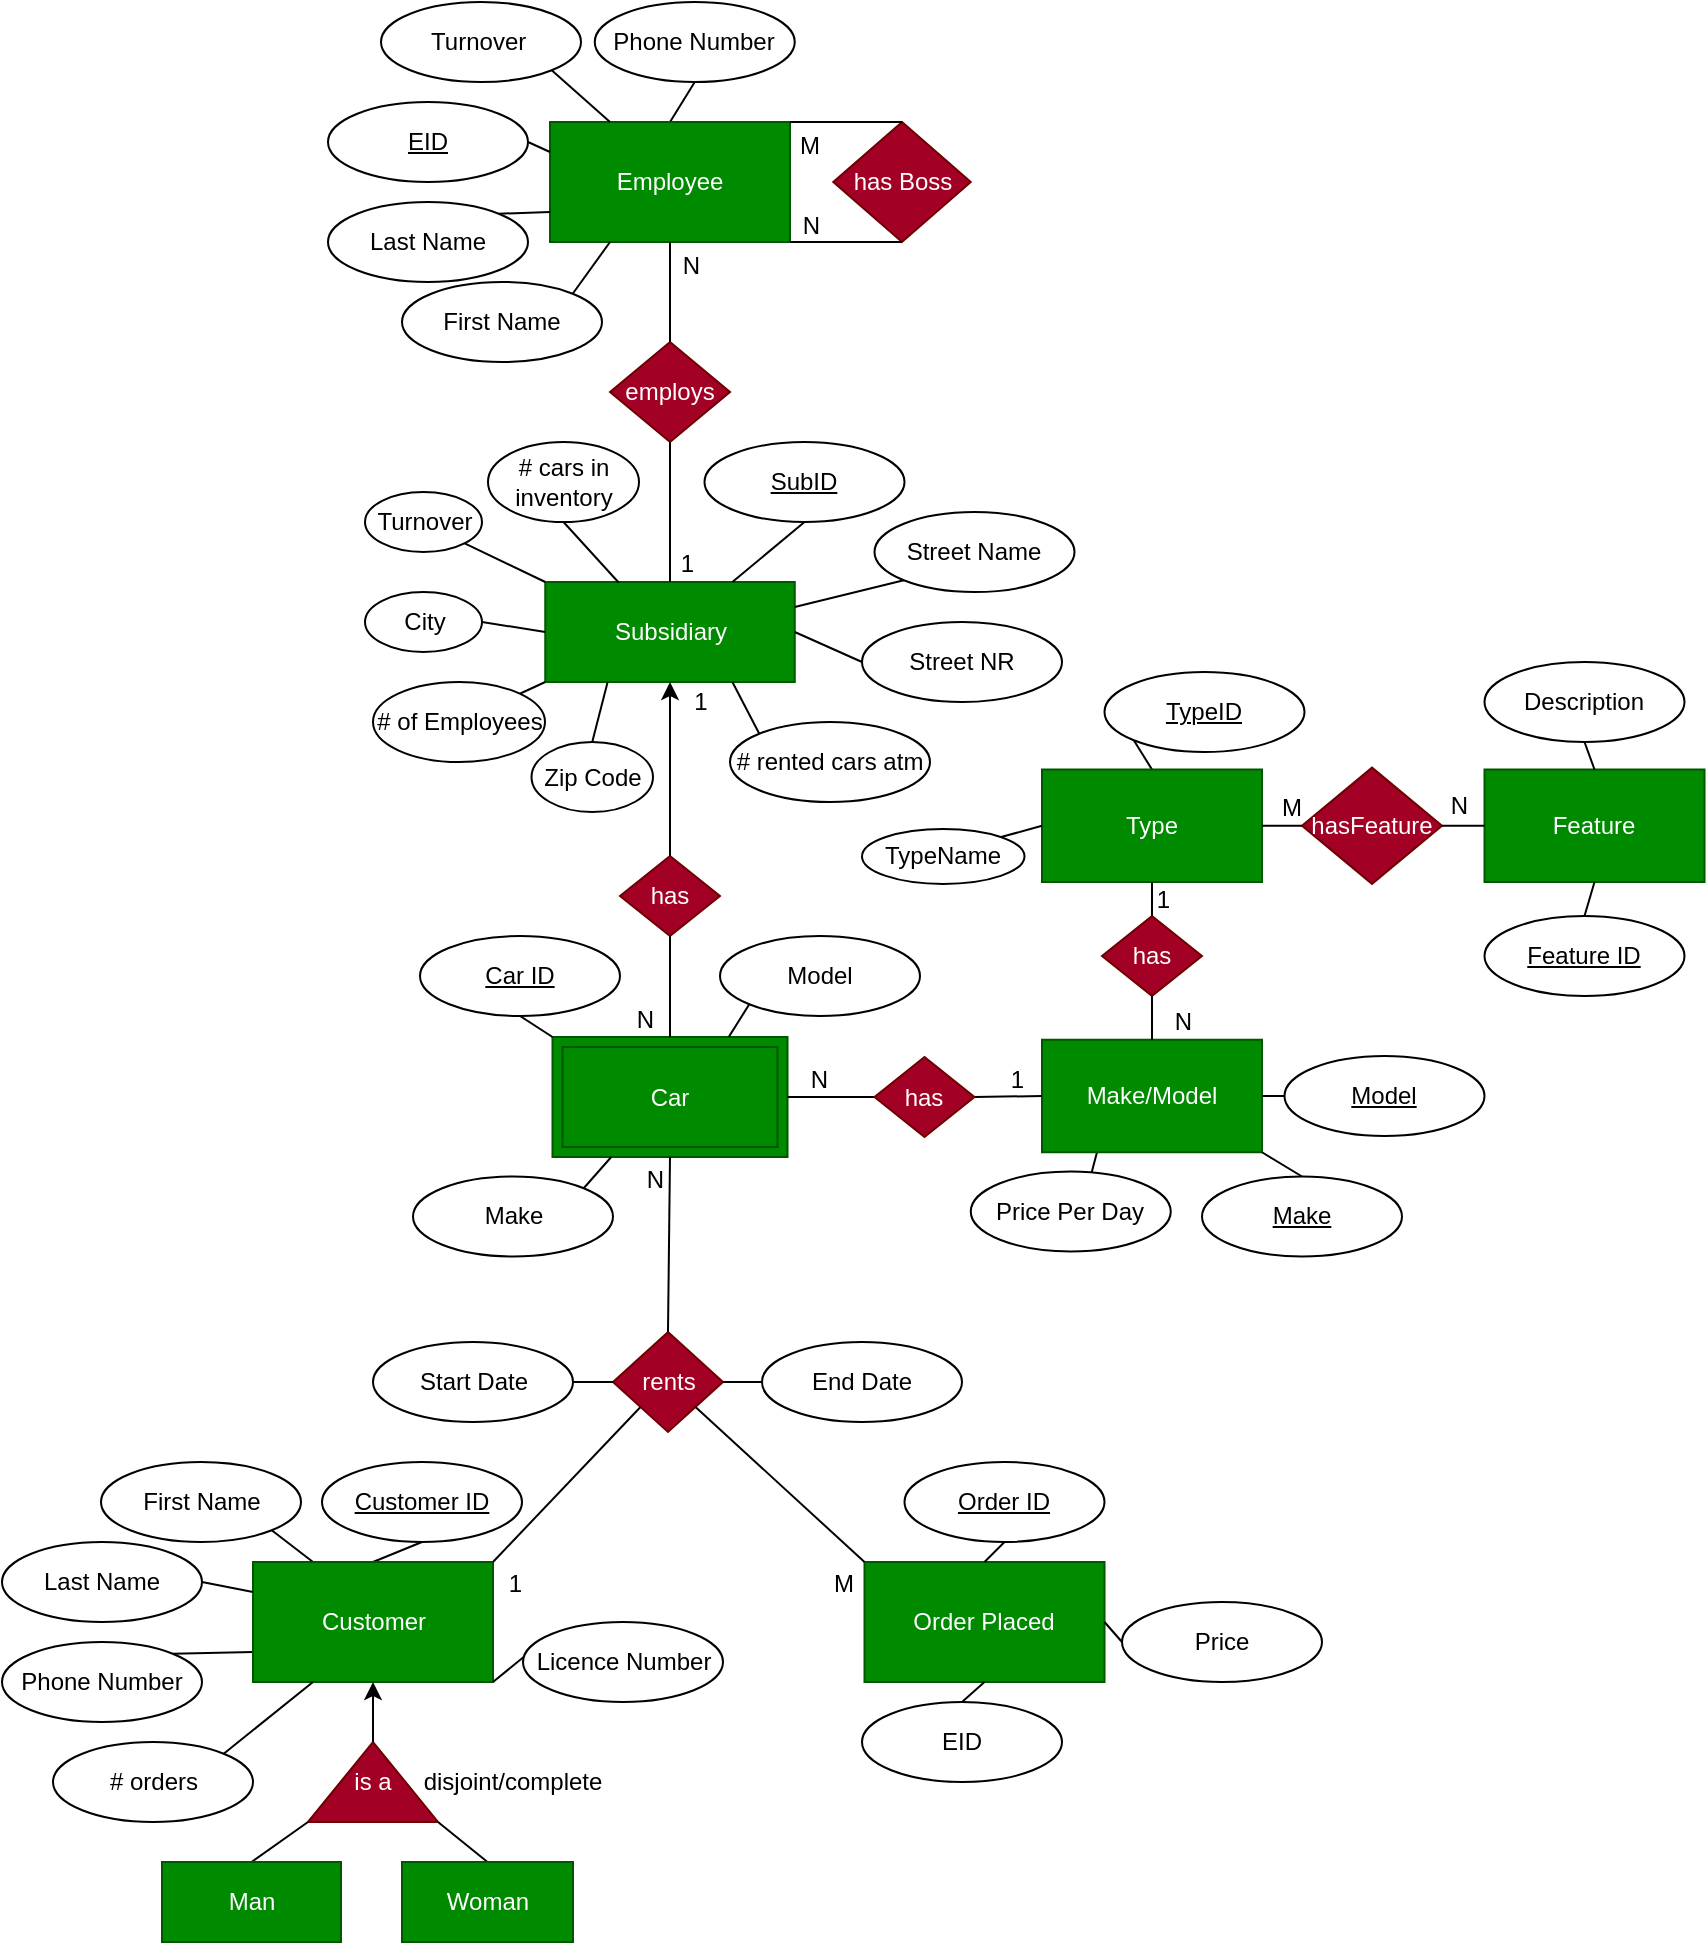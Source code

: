 <mxfile version="13.3.1" type="device"><diagram id="C5RBs43oDa-KdzZeNtuy" name="Page-1"><mxGraphModel dx="1504" dy="1851" grid="1" gridSize="10" guides="1" tooltips="1" connect="1" arrows="1" fold="1" page="1" pageScale="1" pageWidth="827" pageHeight="1169" math="0" shadow="0"><root><mxCell id="WIyWlLk6GJQsqaUBKTNV-0"/><mxCell id="WIyWlLk6GJQsqaUBKTNV-1" parent="WIyWlLk6GJQsqaUBKTNV-0"/><mxCell id="ZeZy98WFaJnEYN0o0Z4T-1" value="Subsidiary" style="rounded=0;whiteSpace=wrap;html=1;fillColor=#008a00;strokeColor=#005700;fontColor=#ffffff;" parent="WIyWlLk6GJQsqaUBKTNV-1" vertex="1"><mxGeometry x="271.63" y="260" width="124.75" height="50" as="geometry"/></mxCell><mxCell id="AAdpdr-cSuqwEGUxfF5O-157" style="edgeStyle=none;orthogonalLoop=1;jettySize=auto;html=1;exitX=0.5;exitY=0;exitDx=0;exitDy=0;entryX=0.5;entryY=1;entryDx=0;entryDy=0;endArrow=none;" parent="WIyWlLk6GJQsqaUBKTNV-1" source="AAdpdr-cSuqwEGUxfF5O-2" target="AAdpdr-cSuqwEGUxfF5O-110" edge="1"><mxGeometry relative="1" as="geometry"/></mxCell><mxCell id="AAdpdr-cSuqwEGUxfF5O-158" style="edgeStyle=none;orthogonalLoop=1;jettySize=auto;html=1;exitX=0.25;exitY=0;exitDx=0;exitDy=0;entryX=1;entryY=1;entryDx=0;entryDy=0;endArrow=none;" parent="WIyWlLk6GJQsqaUBKTNV-1" source="AAdpdr-cSuqwEGUxfF5O-2" target="AAdpdr-cSuqwEGUxfF5O-112" edge="1"><mxGeometry relative="1" as="geometry"/></mxCell><mxCell id="AAdpdr-cSuqwEGUxfF5O-159" style="edgeStyle=none;orthogonalLoop=1;jettySize=auto;html=1;exitX=0;exitY=0.75;exitDx=0;exitDy=0;entryX=1;entryY=0;entryDx=0;entryDy=0;endArrow=none;" parent="WIyWlLk6GJQsqaUBKTNV-1" source="AAdpdr-cSuqwEGUxfF5O-2" target="AAdpdr-cSuqwEGUxfF5O-116" edge="1"><mxGeometry relative="1" as="geometry"/></mxCell><mxCell id="AAdpdr-cSuqwEGUxfF5O-2" value="Customer" style="rounded=0;whiteSpace=wrap;html=1;fillColor=#008a00;strokeColor=#005700;fontColor=#ffffff;" parent="WIyWlLk6GJQsqaUBKTNV-1" vertex="1"><mxGeometry x="125.5" y="750" width="120" height="60" as="geometry"/></mxCell><mxCell id="ZeZy98WFaJnEYN0o0Z4T-8" value="Order Placed" style="rounded=0;whiteSpace=wrap;html=1;fillColor=#008a00;strokeColor=#005700;fontColor=#ffffff;" parent="WIyWlLk6GJQsqaUBKTNV-1" vertex="1"><mxGeometry x="431.25" y="750" width="120" height="60" as="geometry"/></mxCell><mxCell id="AAdpdr-cSuqwEGUxfF5O-20" value="has" style="rhombus;whiteSpace=wrap;html=1;fillColor=#a20025;strokeColor=#6F0000;fontColor=#ffffff;" parent="WIyWlLk6GJQsqaUBKTNV-1" vertex="1"><mxGeometry x="309" y="397" width="50" height="40" as="geometry"/></mxCell><mxCell id="AAdpdr-cSuqwEGUxfF5O-36" value="employs" style="rhombus;whiteSpace=wrap;html=1;fillColor=#a20025;strokeColor=#6F0000;fontColor=#ffffff;" parent="WIyWlLk6GJQsqaUBKTNV-1" vertex="1"><mxGeometry x="304.01" y="140" width="60" height="50" as="geometry"/></mxCell><mxCell id="71KhCk-4JaXcIRN_Fl4j-0" value="has Boss" style="rhombus;whiteSpace=wrap;html=1;fillColor=#a20025;strokeColor=#6F0000;fontColor=#ffffff;" parent="WIyWlLk6GJQsqaUBKTNV-1" vertex="1"><mxGeometry x="415.63" y="30" width="68.75" height="60" as="geometry"/></mxCell><mxCell id="AAdpdr-cSuqwEGUxfF5O-81" style="edgeStyle=none;orthogonalLoop=1;jettySize=auto;html=1;exitX=0.5;exitY=0;exitDx=0;exitDy=0;entryX=0.5;entryY=1;entryDx=0;entryDy=0;endArrow=none;" parent="WIyWlLk6GJQsqaUBKTNV-1" source="AAdpdr-cSuqwEGUxfF5O-39" target="AAdpdr-cSuqwEGUxfF5O-78" edge="1"><mxGeometry relative="1" as="geometry"/></mxCell><mxCell id="AAdpdr-cSuqwEGUxfF5O-39" value="Employee" style="rounded=0;whiteSpace=wrap;html=1;fillColor=#008a00;strokeColor=#005700;fontColor=#ffffff;" parent="WIyWlLk6GJQsqaUBKTNV-1" vertex="1"><mxGeometry x="274.01" y="30" width="120" height="60" as="geometry"/></mxCell><mxCell id="AAdpdr-cSuqwEGUxfF5O-42" value="rents" style="rhombus;whiteSpace=wrap;html=1;fillColor=#a20025;strokeColor=#6F0000;fontColor=#ffffff;" parent="WIyWlLk6GJQsqaUBKTNV-1" vertex="1"><mxGeometry x="305.5" y="635" width="55" height="50" as="geometry"/></mxCell><mxCell id="Ax3XZcoag7GUkhYalJ3f-10" style="edgeStyle=none;orthogonalLoop=1;jettySize=auto;html=1;exitX=0.294;exitY=0.005;exitDx=0;exitDy=0;entryX=0.5;entryY=1;entryDx=0;entryDy=0;endArrow=none;exitPerimeter=0;" parent="WIyWlLk6GJQsqaUBKTNV-1" source="ZeZy98WFaJnEYN0o0Z4T-1" target="Ax3XZcoag7GUkhYalJ3f-3" edge="1"><mxGeometry relative="1" as="geometry"/></mxCell><mxCell id="deLqPWHbXH58e6FZ4sD8-2" style="edgeStyle=none;orthogonalLoop=1;jettySize=auto;html=1;exitX=0.25;exitY=1;exitDx=0;exitDy=0;entryX=0.5;entryY=1;entryDx=0;entryDy=0;endArrow=none;" parent="WIyWlLk6GJQsqaUBKTNV-1" source="zHEKmCkYeKUk-BWcthRz-16" target="deLqPWHbXH58e6FZ4sD8-0" edge="1"><mxGeometry relative="1" as="geometry"/></mxCell><mxCell id="ZeZy98WFaJnEYN0o0Z4T-3" value="Car" style="shape=ext;margin=3;double=1;whiteSpace=wrap;html=1;align=center;fillColor=#008a00;strokeColor=#005700;fontColor=#ffffff;" parent="WIyWlLk6GJQsqaUBKTNV-1" vertex="1"><mxGeometry x="275.25" y="487.5" width="117.5" height="60" as="geometry"/></mxCell><mxCell id="AAdpdr-cSuqwEGUxfF5O-64" value="First Name" style="ellipse;whiteSpace=wrap;html=1;align=center;" parent="WIyWlLk6GJQsqaUBKTNV-1" vertex="1"><mxGeometry x="200" y="110" width="100" height="40" as="geometry"/></mxCell><mxCell id="-uhdaGKeFLwBzAVTWLSf-12" style="edgeStyle=none;orthogonalLoop=1;jettySize=auto;html=1;exitX=1;exitY=0;exitDx=0;exitDy=0;entryX=0;entryY=0.75;entryDx=0;entryDy=0;endArrow=none;" parent="WIyWlLk6GJQsqaUBKTNV-1" source="-uhdaGKeFLwBzAVTWLSf-10" target="AAdpdr-cSuqwEGUxfF5O-39" edge="1"><mxGeometry relative="1" as="geometry"/></mxCell><mxCell id="-uhdaGKeFLwBzAVTWLSf-10" value="Last Name" style="ellipse;whiteSpace=wrap;html=1;align=center;" parent="WIyWlLk6GJQsqaUBKTNV-1" vertex="1"><mxGeometry x="163" y="70" width="100" height="40" as="geometry"/></mxCell><mxCell id="AAdpdr-cSuqwEGUxfF5O-70" value="" style="endArrow=none;html=1;entryX=1;entryY=0;entryDx=0;entryDy=0;exitX=0.25;exitY=1;exitDx=0;exitDy=0;" parent="WIyWlLk6GJQsqaUBKTNV-1" source="AAdpdr-cSuqwEGUxfF5O-39" target="AAdpdr-cSuqwEGUxfF5O-64" edge="1"><mxGeometry width="50" height="50" relative="1" as="geometry"><mxPoint x="330" y="260" as="sourcePoint"/><mxPoint x="380" y="210" as="targetPoint"/></mxGeometry></mxCell><mxCell id="AAdpdr-cSuqwEGUxfF5O-71" value="&lt;u&gt;EID&lt;/u&gt;" style="ellipse;whiteSpace=wrap;html=1;align=center;" parent="WIyWlLk6GJQsqaUBKTNV-1" vertex="1"><mxGeometry x="163" y="20" width="100" height="40" as="geometry"/></mxCell><mxCell id="AAdpdr-cSuqwEGUxfF5O-73" value="" style="endArrow=none;html=1;entryX=1;entryY=0.5;entryDx=0;entryDy=0;exitX=0;exitY=0.25;exitDx=0;exitDy=0;" parent="WIyWlLk6GJQsqaUBKTNV-1" source="AAdpdr-cSuqwEGUxfF5O-39" target="AAdpdr-cSuqwEGUxfF5O-71" edge="1"><mxGeometry width="50" height="50" relative="1" as="geometry"><mxPoint x="330" y="260" as="sourcePoint"/><mxPoint x="380" y="210" as="targetPoint"/></mxGeometry></mxCell><mxCell id="AAdpdr-cSuqwEGUxfF5O-74" value="Turnover&amp;nbsp;" style="ellipse;whiteSpace=wrap;html=1;align=center;" parent="WIyWlLk6GJQsqaUBKTNV-1" vertex="1"><mxGeometry x="189.5" y="-30" width="100" height="40" as="geometry"/></mxCell><mxCell id="AAdpdr-cSuqwEGUxfF5O-75" value="" style="endArrow=none;html=1;exitX=1;exitY=1;exitDx=0;exitDy=0;entryX=0.25;entryY=0;entryDx=0;entryDy=0;" parent="WIyWlLk6GJQsqaUBKTNV-1" source="AAdpdr-cSuqwEGUxfF5O-74" target="AAdpdr-cSuqwEGUxfF5O-39" edge="1"><mxGeometry width="50" height="50" relative="1" as="geometry"><mxPoint x="330" y="260" as="sourcePoint"/><mxPoint x="380" y="210" as="targetPoint"/></mxGeometry></mxCell><mxCell id="AAdpdr-cSuqwEGUxfF5O-78" value="Phone Number" style="ellipse;whiteSpace=wrap;html=1;align=center;" parent="WIyWlLk6GJQsqaUBKTNV-1" vertex="1"><mxGeometry x="296.38" y="-30" width="100" height="40" as="geometry"/></mxCell><mxCell id="Ax3XZcoag7GUkhYalJ3f-16" style="edgeStyle=none;orthogonalLoop=1;jettySize=auto;html=1;exitX=0.5;exitY=1;exitDx=0;exitDy=0;entryX=0.75;entryY=0;entryDx=0;entryDy=0;endArrow=none;" parent="WIyWlLk6GJQsqaUBKTNV-1" source="AAdpdr-cSuqwEGUxfF5O-82" target="ZeZy98WFaJnEYN0o0Z4T-1" edge="1"><mxGeometry relative="1" as="geometry"/></mxCell><mxCell id="AAdpdr-cSuqwEGUxfF5O-82" value="&lt;u&gt;SubID&lt;/u&gt;" style="ellipse;whiteSpace=wrap;html=1;align=center;" parent="WIyWlLk6GJQsqaUBKTNV-1" vertex="1"><mxGeometry x="351.25" y="190" width="100" height="40" as="geometry"/></mxCell><mxCell id="E53wFrfMY5mOCIPN6toa-10" style="edgeStyle=none;orthogonalLoop=1;jettySize=auto;html=1;exitX=0;exitY=1;exitDx=0;exitDy=0;entryX=1;entryY=0.25;entryDx=0;entryDy=0;endArrow=none;" parent="WIyWlLk6GJQsqaUBKTNV-1" source="E53wFrfMY5mOCIPN6toa-0" target="ZeZy98WFaJnEYN0o0Z4T-1" edge="1"><mxGeometry relative="1" as="geometry"/></mxCell><mxCell id="E53wFrfMY5mOCIPN6toa-0" value="Street Name" style="ellipse;whiteSpace=wrap;html=1;align=center;" parent="WIyWlLk6GJQsqaUBKTNV-1" vertex="1"><mxGeometry x="436.25" y="225" width="100" height="40" as="geometry"/></mxCell><mxCell id="E53wFrfMY5mOCIPN6toa-4" value="Zip Code" style="ellipse;whiteSpace=wrap;html=1;align=center;" parent="WIyWlLk6GJQsqaUBKTNV-1" vertex="1"><mxGeometry x="264.75" y="340" width="60.75" height="35" as="geometry"/></mxCell><mxCell id="E53wFrfMY5mOCIPN6toa-11" style="edgeStyle=none;orthogonalLoop=1;jettySize=auto;html=1;exitX=0;exitY=0.5;exitDx=0;exitDy=0;entryX=1;entryY=0.5;entryDx=0;entryDy=0;endArrow=none;" parent="WIyWlLk6GJQsqaUBKTNV-1" source="E53wFrfMY5mOCIPN6toa-2" target="ZeZy98WFaJnEYN0o0Z4T-1" edge="1"><mxGeometry relative="1" as="geometry"/></mxCell><mxCell id="E53wFrfMY5mOCIPN6toa-2" value="Street NR" style="ellipse;whiteSpace=wrap;html=1;align=center;" parent="WIyWlLk6GJQsqaUBKTNV-1" vertex="1"><mxGeometry x="430" y="280" width="100" height="40" as="geometry"/></mxCell><mxCell id="Ax3XZcoag7GUkhYalJ3f-15" style="edgeStyle=none;orthogonalLoop=1;jettySize=auto;html=1;endArrow=none;entryX=0;entryY=1;entryDx=0;entryDy=0;" parent="WIyWlLk6GJQsqaUBKTNV-1" source="AAdpdr-cSuqwEGUxfF5O-84" target="ZeZy98WFaJnEYN0o0Z4T-1" edge="1"><mxGeometry relative="1" as="geometry"><mxPoint x="240" y="300" as="targetPoint"/></mxGeometry></mxCell><mxCell id="AAdpdr-cSuqwEGUxfF5O-84" value="# of Employees" style="ellipse;whiteSpace=wrap;html=1;align=center;" parent="WIyWlLk6GJQsqaUBKTNV-1" vertex="1"><mxGeometry x="185.5" y="310" width="86" height="40" as="geometry"/></mxCell><mxCell id="Ax3XZcoag7GUkhYalJ3f-11" style="edgeStyle=none;orthogonalLoop=1;jettySize=auto;html=1;exitX=1;exitY=1;exitDx=0;exitDy=0;entryX=0;entryY=0;entryDx=0;entryDy=0;endArrow=none;" parent="WIyWlLk6GJQsqaUBKTNV-1" source="AAdpdr-cSuqwEGUxfF5O-86" target="ZeZy98WFaJnEYN0o0Z4T-1" edge="1"><mxGeometry relative="1" as="geometry"/></mxCell><mxCell id="AAdpdr-cSuqwEGUxfF5O-86" value="Turnover" style="ellipse;whiteSpace=wrap;html=1;align=center;" parent="WIyWlLk6GJQsqaUBKTNV-1" vertex="1"><mxGeometry x="181.5" y="215" width="58.5" height="30" as="geometry"/></mxCell><mxCell id="Ax3XZcoag7GUkhYalJ3f-23" style="edgeStyle=none;orthogonalLoop=1;jettySize=auto;html=1;exitX=0.5;exitY=1;exitDx=0;exitDy=0;entryX=0;entryY=0;entryDx=0;entryDy=0;endArrow=none;" parent="WIyWlLk6GJQsqaUBKTNV-1" source="AAdpdr-cSuqwEGUxfF5O-99" target="ZeZy98WFaJnEYN0o0Z4T-3" edge="1"><mxGeometry relative="1" as="geometry"/></mxCell><mxCell id="AAdpdr-cSuqwEGUxfF5O-99" value="&lt;u&gt;Car ID&lt;/u&gt;" style="ellipse;whiteSpace=wrap;html=1;align=center;" parent="WIyWlLk6GJQsqaUBKTNV-1" vertex="1"><mxGeometry x="209" y="437" width="100" height="40" as="geometry"/></mxCell><mxCell id="deLqPWHbXH58e6FZ4sD8-0" value="Price Per Day" style="ellipse;whiteSpace=wrap;html=1;align=center;" parent="WIyWlLk6GJQsqaUBKTNV-1" vertex="1"><mxGeometry x="484.38" y="554.75" width="100" height="40" as="geometry"/></mxCell><mxCell id="AAdpdr-cSuqwEGUxfF5O-110" value="&lt;u&gt;Customer ID&lt;/u&gt;" style="ellipse;whiteSpace=wrap;html=1;align=center;" parent="WIyWlLk6GJQsqaUBKTNV-1" vertex="1"><mxGeometry x="160" y="700" width="100" height="40" as="geometry"/></mxCell><mxCell id="AAdpdr-cSuqwEGUxfF5O-112" value="First Name" style="ellipse;whiteSpace=wrap;html=1;align=center;" parent="WIyWlLk6GJQsqaUBKTNV-1" vertex="1"><mxGeometry x="49.5" y="700" width="100" height="40" as="geometry"/></mxCell><mxCell id="AAdpdr-cSuqwEGUxfF5O-115" style="edgeStyle=none;orthogonalLoop=1;jettySize=auto;html=1;exitX=0;exitY=0;exitDx=0;exitDy=0;entryX=1;entryY=1;entryDx=0;entryDy=0;endArrow=none;" parent="WIyWlLk6GJQsqaUBKTNV-1" source="AAdpdr-cSuqwEGUxfF5O-114" target="AAdpdr-cSuqwEGUxfF5O-2" edge="1"><mxGeometry relative="1" as="geometry"/></mxCell><mxCell id="AAdpdr-cSuqwEGUxfF5O-114" value="Licence Number" style="ellipse;whiteSpace=wrap;html=1;align=center;" parent="WIyWlLk6GJQsqaUBKTNV-1" vertex="1"><mxGeometry x="260.5" y="780" width="100" height="40" as="geometry"/></mxCell><mxCell id="E53wFrfMY5mOCIPN6toa-29" style="edgeStyle=none;orthogonalLoop=1;jettySize=auto;html=1;exitX=1;exitY=0;exitDx=0;exitDy=0;entryX=0.25;entryY=1;entryDx=0;entryDy=0;endArrow=none;" parent="WIyWlLk6GJQsqaUBKTNV-1" source="E53wFrfMY5mOCIPN6toa-27" target="AAdpdr-cSuqwEGUxfF5O-2" edge="1"><mxGeometry relative="1" as="geometry"/></mxCell><mxCell id="E53wFrfMY5mOCIPN6toa-27" value="# orders" style="ellipse;whiteSpace=wrap;html=1;align=center;" parent="WIyWlLk6GJQsqaUBKTNV-1" vertex="1"><mxGeometry x="25.5" y="840" width="100" height="40" as="geometry"/></mxCell><mxCell id="AAdpdr-cSuqwEGUxfF5O-116" value="Phone Number" style="ellipse;whiteSpace=wrap;html=1;align=center;" parent="WIyWlLk6GJQsqaUBKTNV-1" vertex="1"><mxGeometry y="790" width="100" height="40" as="geometry"/></mxCell><mxCell id="9Fc04eAEodecgFM130Sd-13" style="edgeStyle=none;orthogonalLoop=1;jettySize=auto;html=1;exitX=0.5;exitY=1;exitDx=0;exitDy=0;entryX=0.5;entryY=0;entryDx=0;entryDy=0;endArrow=none;" parent="WIyWlLk6GJQsqaUBKTNV-1" source="AAdpdr-cSuqwEGUxfF5O-118" target="ZeZy98WFaJnEYN0o0Z4T-8" edge="1"><mxGeometry relative="1" as="geometry"/></mxCell><mxCell id="AAdpdr-cSuqwEGUxfF5O-118" value="&lt;u&gt;Order ID&lt;/u&gt;" style="ellipse;whiteSpace=wrap;html=1;align=center;" parent="WIyWlLk6GJQsqaUBKTNV-1" vertex="1"><mxGeometry x="451.25" y="700" width="100" height="40" as="geometry"/></mxCell><mxCell id="9Fc04eAEodecgFM130Sd-14" style="edgeStyle=none;orthogonalLoop=1;jettySize=auto;html=1;exitX=0;exitY=0.5;exitDx=0;exitDy=0;entryX=1;entryY=0.5;entryDx=0;entryDy=0;endArrow=none;" parent="WIyWlLk6GJQsqaUBKTNV-1" source="AAdpdr-cSuqwEGUxfF5O-120" target="ZeZy98WFaJnEYN0o0Z4T-8" edge="1"><mxGeometry relative="1" as="geometry"/></mxCell><mxCell id="AAdpdr-cSuqwEGUxfF5O-120" value="Price" style="ellipse;whiteSpace=wrap;html=1;align=center;" parent="WIyWlLk6GJQsqaUBKTNV-1" vertex="1"><mxGeometry x="560" y="770" width="100" height="40" as="geometry"/></mxCell><mxCell id="AAdpdr-cSuqwEGUxfF5O-122" style="edgeStyle=none;orthogonalLoop=1;jettySize=auto;html=1;exitX=1;exitY=0.5;exitDx=0;exitDy=0;endArrow=none;" parent="WIyWlLk6GJQsqaUBKTNV-1" source="AAdpdr-cSuqwEGUxfF5O-118" target="AAdpdr-cSuqwEGUxfF5O-118" edge="1"><mxGeometry relative="1" as="geometry"/></mxCell><mxCell id="AAdpdr-cSuqwEGUxfF5O-128" value="" style="endArrow=none;html=1;rounded=0;entryX=0.5;entryY=1;entryDx=0;entryDy=0;exitX=0.5;exitY=0;exitDx=0;exitDy=0;" parent="WIyWlLk6GJQsqaUBKTNV-1" source="AAdpdr-cSuqwEGUxfF5O-36" target="AAdpdr-cSuqwEGUxfF5O-39" edge="1"><mxGeometry relative="1" as="geometry"><mxPoint x="130" y="380" as="sourcePoint"/><mxPoint x="290" y="380" as="targetPoint"/></mxGeometry></mxCell><mxCell id="AAdpdr-cSuqwEGUxfF5O-129" value="N" style="resizable=0;html=1;align=right;verticalAlign=bottom;" parent="AAdpdr-cSuqwEGUxfF5O-128" connectable="0" vertex="1"><mxGeometry x="1" relative="1" as="geometry"><mxPoint x="14.99" y="20.29" as="offset"/></mxGeometry></mxCell><mxCell id="AAdpdr-cSuqwEGUxfF5O-132" value="" style="endArrow=none;html=1;rounded=0;exitX=0.5;exitY=1;exitDx=0;exitDy=0;entryX=0.5;entryY=0;entryDx=0;entryDy=0;" parent="WIyWlLk6GJQsqaUBKTNV-1" source="AAdpdr-cSuqwEGUxfF5O-36" target="ZeZy98WFaJnEYN0o0Z4T-1" edge="1"><mxGeometry relative="1" as="geometry"><mxPoint x="130" y="310" as="sourcePoint"/><mxPoint x="380" y="310" as="targetPoint"/></mxGeometry></mxCell><mxCell id="AAdpdr-cSuqwEGUxfF5O-133" value="1" style="resizable=0;html=1;align=right;verticalAlign=bottom;" parent="AAdpdr-cSuqwEGUxfF5O-132" connectable="0" vertex="1"><mxGeometry x="1" relative="1" as="geometry"><mxPoint x="12.38" y="-0.29" as="offset"/></mxGeometry></mxCell><mxCell id="AAdpdr-cSuqwEGUxfF5O-136" value="" style="endArrow=none;html=1;rounded=0;entryX=0.5;entryY=0;entryDx=0;entryDy=0;exitX=0.5;exitY=1;exitDx=0;exitDy=0;" parent="WIyWlLk6GJQsqaUBKTNV-1" source="AAdpdr-cSuqwEGUxfF5O-20" target="ZeZy98WFaJnEYN0o0Z4T-3" edge="1"><mxGeometry relative="1" as="geometry"><mxPoint x="130" y="450" as="sourcePoint"/><mxPoint x="290" y="450" as="targetPoint"/></mxGeometry></mxCell><mxCell id="AAdpdr-cSuqwEGUxfF5O-137" value="N" style="resizable=0;html=1;align=right;verticalAlign=bottom;" parent="AAdpdr-cSuqwEGUxfF5O-136" connectable="0" vertex="1"><mxGeometry x="1" relative="1" as="geometry"><mxPoint x="-7.49" y="0.07" as="offset"/></mxGeometry></mxCell><mxCell id="AAdpdr-cSuqwEGUxfF5O-141" value="" style="endArrow=none;html=1;rounded=0;entryX=0;entryY=0;entryDx=0;entryDy=0;exitX=1;exitY=1;exitDx=0;exitDy=0;" parent="WIyWlLk6GJQsqaUBKTNV-1" source="AAdpdr-cSuqwEGUxfF5O-42" target="ZeZy98WFaJnEYN0o0Z4T-8" edge="1"><mxGeometry relative="1" as="geometry"><mxPoint x="130" y="580" as="sourcePoint"/><mxPoint x="290" y="580" as="targetPoint"/></mxGeometry></mxCell><mxCell id="AAdpdr-cSuqwEGUxfF5O-142" value="M" style="resizable=0;html=1;align=right;verticalAlign=bottom;" parent="AAdpdr-cSuqwEGUxfF5O-141" connectable="0" vertex="1"><mxGeometry x="1" relative="1" as="geometry"><mxPoint x="-4.66" y="19.93" as="offset"/></mxGeometry></mxCell><mxCell id="AAdpdr-cSuqwEGUxfF5O-155" value="" style="endArrow=none;html=1;rounded=0;entryX=0.5;entryY=1;entryDx=0;entryDy=0;exitX=0.5;exitY=0;exitDx=0;exitDy=0;" parent="WIyWlLk6GJQsqaUBKTNV-1" source="AAdpdr-cSuqwEGUxfF5O-42" target="ZeZy98WFaJnEYN0o0Z4T-3" edge="1"><mxGeometry relative="1" as="geometry"><mxPoint x="130" y="650" as="sourcePoint"/><mxPoint x="290" y="650" as="targetPoint"/></mxGeometry></mxCell><mxCell id="AAdpdr-cSuqwEGUxfF5O-156" value="N" style="resizable=0;html=1;align=right;verticalAlign=bottom;" parent="AAdpdr-cSuqwEGUxfF5O-155" connectable="0" vertex="1"><mxGeometry x="1" relative="1" as="geometry"><mxPoint x="-2.5" y="20.17" as="offset"/></mxGeometry></mxCell><mxCell id="Cc9f9scUzknSqbjrcZAl-9" style="edgeStyle=none;rounded=0;orthogonalLoop=1;jettySize=auto;html=1;exitX=0.5;exitY=0;exitDx=0;exitDy=0;entryX=0.5;entryY=1;entryDx=0;entryDy=0;endArrow=none;" parent="WIyWlLk6GJQsqaUBKTNV-1" source="Cc9f9scUzknSqbjrcZAl-7" target="ZeZy98WFaJnEYN0o0Z4T-8" edge="1"><mxGeometry relative="1" as="geometry"/></mxCell><mxCell id="Cc9f9scUzknSqbjrcZAl-7" value="EID" style="ellipse;whiteSpace=wrap;html=1;align=center;" parent="WIyWlLk6GJQsqaUBKTNV-1" vertex="1"><mxGeometry x="430" y="820" width="100" height="40" as="geometry"/></mxCell><mxCell id="Ax3XZcoag7GUkhYalJ3f-28" style="edgeStyle=none;orthogonalLoop=1;jettySize=auto;html=1;exitX=1;exitY=0.5;exitDx=0;exitDy=0;endArrow=none;entryX=0;entryY=0.5;entryDx=0;entryDy=0;" parent="WIyWlLk6GJQsqaUBKTNV-1" source="9Fc04eAEodecgFM130Sd-4" target="AAdpdr-cSuqwEGUxfF5O-42" edge="1"><mxGeometry relative="1" as="geometry"><mxPoint x="491" y="690" as="targetPoint"/></mxGeometry></mxCell><mxCell id="9Fc04eAEodecgFM130Sd-4" value="Start Date" style="ellipse;whiteSpace=wrap;html=1;align=center;" parent="WIyWlLk6GJQsqaUBKTNV-1" vertex="1"><mxGeometry x="185.5" y="640" width="100" height="40" as="geometry"/></mxCell><mxCell id="Ax3XZcoag7GUkhYalJ3f-6" style="edgeStyle=none;orthogonalLoop=1;jettySize=auto;html=1;exitX=0.5;exitY=0;exitDx=0;exitDy=0;entryX=0.25;entryY=1;entryDx=0;entryDy=0;endArrow=none;" parent="WIyWlLk6GJQsqaUBKTNV-1" source="E53wFrfMY5mOCIPN6toa-4" target="ZeZy98WFaJnEYN0o0Z4T-1" edge="1"><mxGeometry relative="1" as="geometry"><mxPoint x="280.75" y="385" as="sourcePoint"/></mxGeometry></mxCell><mxCell id="Ax3XZcoag7GUkhYalJ3f-3" value="# cars in inventory" style="ellipse;whiteSpace=wrap;html=1;align=center;" parent="WIyWlLk6GJQsqaUBKTNV-1" vertex="1"><mxGeometry x="243" y="190" width="75.5" height="40" as="geometry"/></mxCell><mxCell id="Ax3XZcoag7GUkhYalJ3f-17" style="edgeStyle=none;orthogonalLoop=1;jettySize=auto;html=1;exitX=1;exitY=0.25;exitDx=0;exitDy=0;endArrow=none;" parent="WIyWlLk6GJQsqaUBKTNV-1" edge="1"><mxGeometry relative="1" as="geometry"><mxPoint x="240" y="502" as="sourcePoint"/><mxPoint x="240" y="502" as="targetPoint"/></mxGeometry></mxCell><mxCell id="71KhCk-4JaXcIRN_Fl4j-3" value="" style="endArrow=none;html=1;rounded=0;entryX=1;entryY=1;entryDx=0;entryDy=0;exitX=0.5;exitY=1;exitDx=0;exitDy=0;" parent="WIyWlLk6GJQsqaUBKTNV-1" source="71KhCk-4JaXcIRN_Fl4j-0" target="AAdpdr-cSuqwEGUxfF5O-39" edge="1"><mxGeometry relative="1" as="geometry"><mxPoint x="410" y="90" as="sourcePoint"/><mxPoint x="570" y="90" as="targetPoint"/></mxGeometry></mxCell><mxCell id="71KhCk-4JaXcIRN_Fl4j-4" value="N" style="resizable=0;html=1;align=right;verticalAlign=bottom;" parent="71KhCk-4JaXcIRN_Fl4j-3" connectable="0" vertex="1"><mxGeometry x="1" relative="1" as="geometry"><mxPoint x="15" as="offset"/></mxGeometry></mxCell><mxCell id="71KhCk-4JaXcIRN_Fl4j-5" value="" style="endArrow=none;html=1;rounded=0;exitX=0.5;exitY=0;exitDx=0;exitDy=0;entryX=1;entryY=0;entryDx=0;entryDy=0;" parent="WIyWlLk6GJQsqaUBKTNV-1" source="71KhCk-4JaXcIRN_Fl4j-0" target="AAdpdr-cSuqwEGUxfF5O-39" edge="1"><mxGeometry relative="1" as="geometry"><mxPoint x="240" y="260" as="sourcePoint"/><mxPoint x="400" y="260" as="targetPoint"/></mxGeometry></mxCell><mxCell id="71KhCk-4JaXcIRN_Fl4j-6" value="M" style="resizable=0;html=1;align=right;verticalAlign=bottom;" parent="71KhCk-4JaXcIRN_Fl4j-5" connectable="0" vertex="1"><mxGeometry x="1" relative="1" as="geometry"><mxPoint x="15.29" y="20.01" as="offset"/></mxGeometry></mxCell><mxCell id="Cc9f9scUzknSqbjrcZAl-0" value="" style="endArrow=classic;html=1;entryX=0.5;entryY=1;entryDx=0;entryDy=0;exitX=0.5;exitY=0;exitDx=0;exitDy=0;" parent="WIyWlLk6GJQsqaUBKTNV-1" source="AAdpdr-cSuqwEGUxfF5O-20" target="ZeZy98WFaJnEYN0o0Z4T-1" edge="1"><mxGeometry width="50" height="50" relative="1" as="geometry"><mxPoint x="400" y="530" as="sourcePoint"/><mxPoint x="450" y="480" as="targetPoint"/></mxGeometry></mxCell><mxCell id="Cc9f9scUzknSqbjrcZAl-1" value="1" style="text;html=1;align=center;verticalAlign=middle;resizable=0;points=[];autosize=1;" parent="WIyWlLk6GJQsqaUBKTNV-1" vertex="1"><mxGeometry x="339" y="310" width="20" height="20" as="geometry"/></mxCell><mxCell id="Cc9f9scUzknSqbjrcZAl-3" value="" style="endArrow=none;html=1;rounded=0;entryX=1;entryY=0;entryDx=0;entryDy=0;exitX=0;exitY=1;exitDx=0;exitDy=0;" parent="WIyWlLk6GJQsqaUBKTNV-1" source="AAdpdr-cSuqwEGUxfF5O-42" target="AAdpdr-cSuqwEGUxfF5O-2" edge="1"><mxGeometry relative="1" as="geometry"><mxPoint x="350" y="610" as="sourcePoint"/><mxPoint x="510" y="610" as="targetPoint"/></mxGeometry></mxCell><mxCell id="Cc9f9scUzknSqbjrcZAl-4" value="1" style="resizable=0;html=1;align=right;verticalAlign=bottom;" parent="Cc9f9scUzknSqbjrcZAl-3" connectable="0" vertex="1"><mxGeometry x="1" relative="1" as="geometry"><mxPoint x="14.61" y="19.88" as="offset"/></mxGeometry></mxCell><mxCell id="-uhdaGKeFLwBzAVTWLSf-2" style="edgeStyle=none;orthogonalLoop=1;jettySize=auto;html=1;exitX=0;exitY=0.5;exitDx=0;exitDy=0;endArrow=none;entryX=1;entryY=0.5;entryDx=0;entryDy=0;" parent="WIyWlLk6GJQsqaUBKTNV-1" source="-uhdaGKeFLwBzAVTWLSf-0" target="AAdpdr-cSuqwEGUxfF5O-42" edge="1"><mxGeometry relative="1" as="geometry"><mxPoint x="510" y="680" as="targetPoint"/></mxGeometry></mxCell><mxCell id="-uhdaGKeFLwBzAVTWLSf-0" value="End Date" style="ellipse;whiteSpace=wrap;html=1;align=center;" parent="WIyWlLk6GJQsqaUBKTNV-1" vertex="1"><mxGeometry x="380" y="640" width="100" height="40" as="geometry"/></mxCell><mxCell id="-uhdaGKeFLwBzAVTWLSf-4" style="edgeStyle=none;orthogonalLoop=1;jettySize=auto;html=1;exitX=1;exitY=0.5;exitDx=0;exitDy=0;entryX=0;entryY=0.25;entryDx=0;entryDy=0;endArrow=none;" parent="WIyWlLk6GJQsqaUBKTNV-1" source="-uhdaGKeFLwBzAVTWLSf-3" target="AAdpdr-cSuqwEGUxfF5O-2" edge="1"><mxGeometry relative="1" as="geometry"/></mxCell><mxCell id="-uhdaGKeFLwBzAVTWLSf-3" value="Last Name" style="ellipse;whiteSpace=wrap;html=1;align=center;" parent="WIyWlLk6GJQsqaUBKTNV-1" vertex="1"><mxGeometry y="740" width="100" height="40" as="geometry"/></mxCell><mxCell id="zHEKmCkYeKUk-BWcthRz-16" value="Make/Model" style="rounded=0;whiteSpace=wrap;html=1;fillColor=#008a00;strokeColor=#005700;fontColor=#ffffff;" parent="WIyWlLk6GJQsqaUBKTNV-1" vertex="1"><mxGeometry x="520" y="488.87" width="110" height="56.25" as="geometry"/></mxCell><mxCell id="zHEKmCkYeKUk-BWcthRz-17" value="" style="endArrow=none;html=1;rounded=0;exitX=0;exitY=0.5;exitDx=0;exitDy=0;entryX=1;entryY=0.5;entryDx=0;entryDy=0;" parent="WIyWlLk6GJQsqaUBKTNV-1" source="aArTXoSV7KAo6xXVMUD6-6" target="ZeZy98WFaJnEYN0o0Z4T-3" edge="1"><mxGeometry relative="1" as="geometry"><mxPoint x="430" y="517" as="sourcePoint"/><mxPoint x="-110" y="527.505" as="targetPoint"/></mxGeometry></mxCell><mxCell id="zHEKmCkYeKUk-BWcthRz-18" value="N" style="resizable=0;html=1;align=right;verticalAlign=bottom;" parent="zHEKmCkYeKUk-BWcthRz-17" connectable="0" vertex="1"><mxGeometry x="1" relative="1" as="geometry"><mxPoint x="20.64" y="-0.5" as="offset"/></mxGeometry></mxCell><mxCell id="zHEKmCkYeKUk-BWcthRz-19" value="" style="endArrow=none;html=1;rounded=0;exitX=1;exitY=0.5;exitDx=0;exitDy=0;entryX=0;entryY=0.5;entryDx=0;entryDy=0;" parent="WIyWlLk6GJQsqaUBKTNV-1" source="aArTXoSV7KAo6xXVMUD6-6" target="zHEKmCkYeKUk-BWcthRz-16" edge="1"><mxGeometry relative="1" as="geometry"><mxPoint x="520" y="517" as="sourcePoint"/><mxPoint x="46.5" y="457" as="targetPoint"/></mxGeometry></mxCell><mxCell id="zHEKmCkYeKUk-BWcthRz-20" value="1" style="resizable=0;html=1;align=right;verticalAlign=bottom;" parent="zHEKmCkYeKUk-BWcthRz-19" connectable="0" vertex="1"><mxGeometry x="1" relative="1" as="geometry"><mxPoint x="-8.75" y="0.5" as="offset"/></mxGeometry></mxCell><mxCell id="zHEKmCkYeKUk-BWcthRz-24" value="" style="edgeStyle=none;rounded=0;orthogonalLoop=1;jettySize=auto;html=1;endArrow=none;" parent="WIyWlLk6GJQsqaUBKTNV-1" source="zHEKmCkYeKUk-BWcthRz-22" target="zHEKmCkYeKUk-BWcthRz-16" edge="1"><mxGeometry relative="1" as="geometry"/></mxCell><mxCell id="zHEKmCkYeKUk-BWcthRz-22" value="&lt;u&gt;Model&lt;/u&gt;" style="ellipse;whiteSpace=wrap;html=1;align=center;" parent="WIyWlLk6GJQsqaUBKTNV-1" vertex="1"><mxGeometry x="641.25" y="497" width="100" height="40" as="geometry"/></mxCell><mxCell id="zHEKmCkYeKUk-BWcthRz-27" style="edgeStyle=none;rounded=0;orthogonalLoop=1;jettySize=auto;html=1;exitX=0.5;exitY=0;exitDx=0;exitDy=0;entryX=1;entryY=1;entryDx=0;entryDy=0;endArrow=none;" parent="WIyWlLk6GJQsqaUBKTNV-1" source="zHEKmCkYeKUk-BWcthRz-23" target="zHEKmCkYeKUk-BWcthRz-16" edge="1"><mxGeometry relative="1" as="geometry"/></mxCell><mxCell id="zHEKmCkYeKUk-BWcthRz-23" value="&lt;u&gt;Make&lt;/u&gt;" style="ellipse;whiteSpace=wrap;html=1;align=center;" parent="WIyWlLk6GJQsqaUBKTNV-1" vertex="1"><mxGeometry x="600" y="557.25" width="100" height="40" as="geometry"/></mxCell><mxCell id="aArTXoSV7KAo6xXVMUD6-4" style="edgeStyle=none;orthogonalLoop=1;jettySize=auto;html=1;exitX=0;exitY=1;exitDx=0;exitDy=0;entryX=0.75;entryY=0;entryDx=0;entryDy=0;endArrow=none;" parent="WIyWlLk6GJQsqaUBKTNV-1" source="aArTXoSV7KAo6xXVMUD6-1" target="ZeZy98WFaJnEYN0o0Z4T-3" edge="1"><mxGeometry relative="1" as="geometry"/></mxCell><mxCell id="aArTXoSV7KAo6xXVMUD6-1" value="Model" style="ellipse;whiteSpace=wrap;html=1;align=center;" parent="WIyWlLk6GJQsqaUBKTNV-1" vertex="1"><mxGeometry x="359" y="437" width="100" height="40" as="geometry"/></mxCell><mxCell id="aArTXoSV7KAo6xXVMUD6-5" style="edgeStyle=none;orthogonalLoop=1;jettySize=auto;html=1;exitX=1;exitY=0;exitDx=0;exitDy=0;entryX=0.25;entryY=1;entryDx=0;entryDy=0;endArrow=none;" parent="WIyWlLk6GJQsqaUBKTNV-1" source="aArTXoSV7KAo6xXVMUD6-2" target="ZeZy98WFaJnEYN0o0Z4T-3" edge="1"><mxGeometry relative="1" as="geometry"/></mxCell><mxCell id="aArTXoSV7KAo6xXVMUD6-2" value="Make" style="ellipse;whiteSpace=wrap;html=1;align=center;" parent="WIyWlLk6GJQsqaUBKTNV-1" vertex="1"><mxGeometry x="205.5" y="557.25" width="100" height="40" as="geometry"/></mxCell><mxCell id="aArTXoSV7KAo6xXVMUD6-3" style="edgeStyle=orthogonalEdgeStyle;rounded=0;orthogonalLoop=1;jettySize=auto;html=1;exitX=0.5;exitY=1;exitDx=0;exitDy=0;" parent="WIyWlLk6GJQsqaUBKTNV-1" source="aArTXoSV7KAo6xXVMUD6-1" target="aArTXoSV7KAo6xXVMUD6-1" edge="1"><mxGeometry relative="1" as="geometry"/></mxCell><mxCell id="aArTXoSV7KAo6xXVMUD6-6" value="has" style="rhombus;whiteSpace=wrap;html=1;fillColor=#a20025;strokeColor=#6F0000;fontColor=#ffffff;" parent="WIyWlLk6GJQsqaUBKTNV-1" vertex="1"><mxGeometry x="436.25" y="497.5" width="50" height="40" as="geometry"/></mxCell><mxCell id="aArTXoSV7KAo6xXVMUD6-11" value="&lt;u&gt;TypeID&lt;/u&gt;" style="ellipse;whiteSpace=wrap;html=1;align=center;" parent="WIyWlLk6GJQsqaUBKTNV-1" vertex="1"><mxGeometry x="551.25" y="305" width="100" height="40" as="geometry"/></mxCell><mxCell id="aArTXoSV7KAo6xXVMUD6-15" value="has" style="rhombus;whiteSpace=wrap;html=1;fillColor=#a20025;strokeColor=#6F0000;fontColor=#ffffff;" parent="WIyWlLk6GJQsqaUBKTNV-1" vertex="1"><mxGeometry x="550" y="427" width="50" height="40" as="geometry"/></mxCell><mxCell id="aArTXoSV7KAo6xXVMUD6-18" value="" style="endArrow=none;html=1;rounded=0;exitX=0.5;exitY=1;exitDx=0;exitDy=0;entryX=0.5;entryY=0;entryDx=0;entryDy=0;" parent="WIyWlLk6GJQsqaUBKTNV-1" source="aArTXoSV7KAo6xXVMUD6-15" target="zHEKmCkYeKUk-BWcthRz-16" edge="1"><mxGeometry relative="1" as="geometry"><mxPoint x="446.25" y="527.5" as="sourcePoint"/><mxPoint x="402.75" y="527.5" as="targetPoint"/></mxGeometry></mxCell><mxCell id="aArTXoSV7KAo6xXVMUD6-19" value="N" style="resizable=0;html=1;align=right;verticalAlign=bottom;" parent="aArTXoSV7KAo6xXVMUD6-18" connectable="0" vertex="1"><mxGeometry x="1" relative="1" as="geometry"><mxPoint x="20.64" y="-0.5" as="offset"/></mxGeometry></mxCell><mxCell id="aArTXoSV7KAo6xXVMUD6-24" style="edgeStyle=none;orthogonalLoop=1;jettySize=auto;html=1;exitX=0.5;exitY=0;exitDx=0;exitDy=0;entryX=0;entryY=1;entryDx=0;entryDy=0;endArrow=none;" parent="WIyWlLk6GJQsqaUBKTNV-1" source="aArTXoSV7KAo6xXVMUD6-20" target="aArTXoSV7KAo6xXVMUD6-11" edge="1"><mxGeometry relative="1" as="geometry"/></mxCell><mxCell id="aArTXoSV7KAo6xXVMUD6-20" value="Type" style="rounded=0;whiteSpace=wrap;html=1;fillColor=#008a00;strokeColor=#005700;fontColor=#ffffff;" parent="WIyWlLk6GJQsqaUBKTNV-1" vertex="1"><mxGeometry x="520" y="353.75" width="110" height="56.25" as="geometry"/></mxCell><mxCell id="aArTXoSV7KAo6xXVMUD6-22" value="" style="endArrow=none;html=1;rounded=0;exitX=0.5;exitY=0;exitDx=0;exitDy=0;entryX=0.5;entryY=1;entryDx=0;entryDy=0;" parent="WIyWlLk6GJQsqaUBKTNV-1" source="aArTXoSV7KAo6xXVMUD6-15" target="aArTXoSV7KAo6xXVMUD6-20" edge="1"><mxGeometry relative="1" as="geometry"><mxPoint x="389.38" y="527" as="sourcePoint"/><mxPoint x="533.13" y="439.5" as="targetPoint"/></mxGeometry></mxCell><mxCell id="aArTXoSV7KAo6xXVMUD6-23" value="1" style="resizable=0;html=1;align=right;verticalAlign=bottom;" parent="aArTXoSV7KAo6xXVMUD6-22" connectable="0" vertex="1"><mxGeometry x="1" relative="1" as="geometry"><mxPoint x="9.38" y="17.17" as="offset"/></mxGeometry></mxCell><mxCell id="aArTXoSV7KAo6xXVMUD6-25" value="Feature" style="rounded=0;whiteSpace=wrap;html=1;fillColor=#008a00;strokeColor=#005700;fontColor=#ffffff;" parent="WIyWlLk6GJQsqaUBKTNV-1" vertex="1"><mxGeometry x="741.25" y="353.75" width="110" height="56.25" as="geometry"/></mxCell><mxCell id="aArTXoSV7KAo6xXVMUD6-26" value="hasFeature" style="rhombus;whiteSpace=wrap;html=1;fillColor=#a20025;strokeColor=#6F0000;fontColor=#ffffff;" parent="WIyWlLk6GJQsqaUBKTNV-1" vertex="1"><mxGeometry x="650" y="352.81" width="70" height="58.13" as="geometry"/></mxCell><mxCell id="aArTXoSV7KAo6xXVMUD6-32" style="edgeStyle=none;orthogonalLoop=1;jettySize=auto;html=1;exitX=0.5;exitY=1;exitDx=0;exitDy=0;entryX=0.5;entryY=0;entryDx=0;entryDy=0;endArrow=none;" parent="WIyWlLk6GJQsqaUBKTNV-1" source="aArTXoSV7KAo6xXVMUD6-29" target="aArTXoSV7KAo6xXVMUD6-25" edge="1"><mxGeometry relative="1" as="geometry"/></mxCell><mxCell id="aArTXoSV7KAo6xXVMUD6-29" value="Description" style="ellipse;whiteSpace=wrap;html=1;align=center;" parent="WIyWlLk6GJQsqaUBKTNV-1" vertex="1"><mxGeometry x="741.25" y="300" width="100" height="40" as="geometry"/></mxCell><mxCell id="aArTXoSV7KAo6xXVMUD6-31" style="edgeStyle=none;orthogonalLoop=1;jettySize=auto;html=1;exitX=0.5;exitY=0;exitDx=0;exitDy=0;entryX=0.5;entryY=1;entryDx=0;entryDy=0;endArrow=none;" parent="WIyWlLk6GJQsqaUBKTNV-1" source="aArTXoSV7KAo6xXVMUD6-30" target="aArTXoSV7KAo6xXVMUD6-25" edge="1"><mxGeometry relative="1" as="geometry"/></mxCell><mxCell id="aArTXoSV7KAo6xXVMUD6-30" value="&lt;u&gt;Feature ID&lt;/u&gt;" style="ellipse;whiteSpace=wrap;html=1;align=center;" parent="WIyWlLk6GJQsqaUBKTNV-1" vertex="1"><mxGeometry x="741.25" y="427" width="100" height="40" as="geometry"/></mxCell><mxCell id="aArTXoSV7KAo6xXVMUD6-33" value="" style="endArrow=none;html=1;rounded=0;exitX=0;exitY=0.5;exitDx=0;exitDy=0;entryX=1;entryY=0.5;entryDx=0;entryDy=0;" parent="WIyWlLk6GJQsqaUBKTNV-1" source="aArTXoSV7KAo6xXVMUD6-26" target="aArTXoSV7KAo6xXVMUD6-20" edge="1"><mxGeometry relative="1" as="geometry"><mxPoint x="-70" y="527.5" as="sourcePoint"/><mxPoint x="650" y="410" as="targetPoint"/></mxGeometry></mxCell><mxCell id="aArTXoSV7KAo6xXVMUD6-34" value="M" style="resizable=0;html=1;align=right;verticalAlign=bottom;" parent="aArTXoSV7KAo6xXVMUD6-33" connectable="0" vertex="1"><mxGeometry x="1" relative="1" as="geometry"><mxPoint x="20.0" as="offset"/></mxGeometry></mxCell><mxCell id="aArTXoSV7KAo6xXVMUD6-35" value="" style="endArrow=none;html=1;rounded=0;exitX=1;exitY=0.5;exitDx=0;exitDy=0;entryX=0;entryY=0.5;entryDx=0;entryDy=0;" parent="WIyWlLk6GJQsqaUBKTNV-1" source="aArTXoSV7KAo6xXVMUD6-26" target="aArTXoSV7KAo6xXVMUD6-25" edge="1"><mxGeometry relative="1" as="geometry"><mxPoint x="10" y="527.5" as="sourcePoint"/><mxPoint x="46.5" y="457" as="targetPoint"/></mxGeometry></mxCell><mxCell id="aArTXoSV7KAo6xXVMUD6-36" value="N" style="resizable=0;html=1;align=right;verticalAlign=bottom;" parent="aArTXoSV7KAo6xXVMUD6-35" connectable="0" vertex="1"><mxGeometry x="1" relative="1" as="geometry"><mxPoint x="-8.34" y="-1.87" as="offset"/></mxGeometry></mxCell><mxCell id="aArTXoSV7KAo6xXVMUD6-39" style="edgeStyle=none;orthogonalLoop=1;jettySize=auto;html=1;exitX=1;exitY=0;exitDx=0;exitDy=0;entryX=0;entryY=0.5;entryDx=0;entryDy=0;endArrow=none;" parent="WIyWlLk6GJQsqaUBKTNV-1" source="aArTXoSV7KAo6xXVMUD6-38" target="aArTXoSV7KAo6xXVMUD6-20" edge="1"><mxGeometry relative="1" as="geometry"/></mxCell><mxCell id="aArTXoSV7KAo6xXVMUD6-38" value="TypeName" style="ellipse;whiteSpace=wrap;html=1;align=center;" parent="WIyWlLk6GJQsqaUBKTNV-1" vertex="1"><mxGeometry x="430" y="383.44" width="81.25" height="27.5" as="geometry"/></mxCell><mxCell id="WXSJCjdUpfNzNUz5dXyz-4" style="edgeStyle=none;orthogonalLoop=1;jettySize=auto;html=1;exitX=0;exitY=0;exitDx=0;exitDy=0;entryX=0.75;entryY=1;entryDx=0;entryDy=0;endArrow=none;" parent="WIyWlLk6GJQsqaUBKTNV-1" source="WXSJCjdUpfNzNUz5dXyz-2" target="ZeZy98WFaJnEYN0o0Z4T-1" edge="1"><mxGeometry relative="1" as="geometry"/></mxCell><mxCell id="WXSJCjdUpfNzNUz5dXyz-2" value="# rented cars atm" style="ellipse;whiteSpace=wrap;html=1;align=center;" parent="WIyWlLk6GJQsqaUBKTNV-1" vertex="1"><mxGeometry x="364" y="330" width="100" height="40" as="geometry"/></mxCell><mxCell id="Cd59_ItqIQH-1wTwabaF-3" value="" style="verticalLabelPosition=bottom;verticalAlign=top;html=1;shape=mxgraph.basic.acute_triangle;dx=0.5;fillColor=#a20025;strokeColor=#6F0000;fontColor=#ffffff;" vertex="1" parent="WIyWlLk6GJQsqaUBKTNV-1"><mxGeometry x="153" y="840" width="65" height="40" as="geometry"/></mxCell><mxCell id="Cd59_ItqIQH-1wTwabaF-8" style="edgeStyle=none;orthogonalLoop=1;jettySize=auto;html=1;exitX=0.5;exitY=0;exitDx=0;exitDy=0;entryX=1;entryY=1;entryDx=0;entryDy=0;entryPerimeter=0;endArrow=none;" edge="1" parent="WIyWlLk6GJQsqaUBKTNV-1" source="Cd59_ItqIQH-1wTwabaF-5" target="Cd59_ItqIQH-1wTwabaF-3"><mxGeometry relative="1" as="geometry"/></mxCell><mxCell id="Cd59_ItqIQH-1wTwabaF-5" value="Woman" style="rounded=0;whiteSpace=wrap;html=1;fillColor=#008a00;strokeColor=#005700;fontColor=#ffffff;" vertex="1" parent="WIyWlLk6GJQsqaUBKTNV-1"><mxGeometry x="200" y="900" width="85.5" height="40" as="geometry"/></mxCell><mxCell id="Cd59_ItqIQH-1wTwabaF-7" style="edgeStyle=none;orthogonalLoop=1;jettySize=auto;html=1;exitX=0.5;exitY=0;exitDx=0;exitDy=0;entryX=0;entryY=1;entryDx=0;entryDy=0;entryPerimeter=0;endArrow=none;" edge="1" parent="WIyWlLk6GJQsqaUBKTNV-1" source="Cd59_ItqIQH-1wTwabaF-6" target="Cd59_ItqIQH-1wTwabaF-3"><mxGeometry relative="1" as="geometry"/></mxCell><mxCell id="Cd59_ItqIQH-1wTwabaF-6" value="Man" style="rounded=0;whiteSpace=wrap;html=1;fillColor=#008a00;strokeColor=#005700;fontColor=#ffffff;" vertex="1" parent="WIyWlLk6GJQsqaUBKTNV-1"><mxGeometry x="80" y="900" width="89.5" height="40" as="geometry"/></mxCell><mxCell id="Cd59_ItqIQH-1wTwabaF-9" value="&lt;font color=&quot;#ffffff&quot;&gt;is a&lt;/font&gt;" style="text;html=1;align=center;verticalAlign=middle;resizable=0;points=[];autosize=1;" vertex="1" parent="WIyWlLk6GJQsqaUBKTNV-1"><mxGeometry x="169.5" y="850" width="30" height="20" as="geometry"/></mxCell><mxCell id="Cd59_ItqIQH-1wTwabaF-12" value="disjoint/complete" style="text;html=1;align=center;verticalAlign=middle;resizable=0;points=[];autosize=1;" vertex="1" parent="WIyWlLk6GJQsqaUBKTNV-1"><mxGeometry x="199.5" y="850" width="110" height="20" as="geometry"/></mxCell><mxCell id="Cd59_ItqIQH-1wTwabaF-13" value="" style="endArrow=classic;html=1;entryX=0.5;entryY=1;entryDx=0;entryDy=0;exitX=0;exitY=0;exitDx=32.5;exitDy=0;exitPerimeter=0;" edge="1" parent="WIyWlLk6GJQsqaUBKTNV-1" source="Cd59_ItqIQH-1wTwabaF-3" target="AAdpdr-cSuqwEGUxfF5O-2"><mxGeometry width="50" height="50" relative="1" as="geometry"><mxPoint x="500" y="950" as="sourcePoint"/><mxPoint x="550" y="900" as="targetPoint"/></mxGeometry></mxCell><mxCell id="Cd59_ItqIQH-1wTwabaF-15" style="edgeStyle=none;orthogonalLoop=1;jettySize=auto;html=1;exitX=1;exitY=0.5;exitDx=0;exitDy=0;entryX=0;entryY=0.5;entryDx=0;entryDy=0;endArrow=none;" edge="1" parent="WIyWlLk6GJQsqaUBKTNV-1" source="Cd59_ItqIQH-1wTwabaF-14" target="ZeZy98WFaJnEYN0o0Z4T-1"><mxGeometry relative="1" as="geometry"/></mxCell><mxCell id="Cd59_ItqIQH-1wTwabaF-14" value="City" style="ellipse;whiteSpace=wrap;html=1;align=center;" vertex="1" parent="WIyWlLk6GJQsqaUBKTNV-1"><mxGeometry x="181.5" y="265" width="58.5" height="30" as="geometry"/></mxCell></root></mxGraphModel></diagram></mxfile>